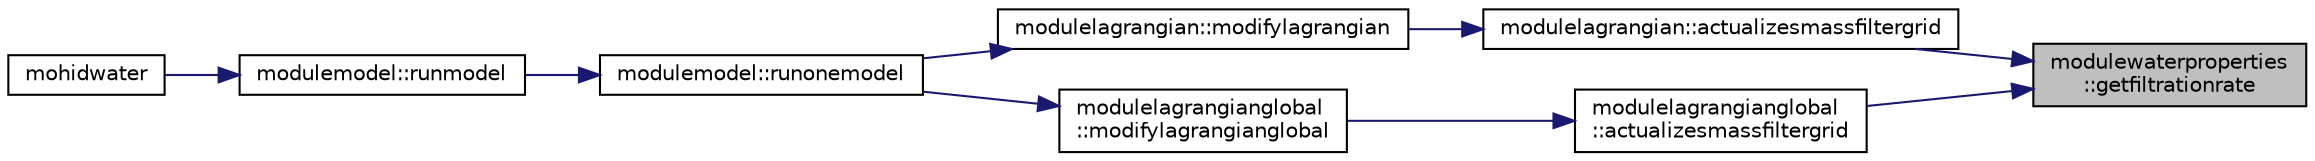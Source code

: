 digraph "modulewaterproperties::getfiltrationrate"
{
 // LATEX_PDF_SIZE
  edge [fontname="Helvetica",fontsize="10",labelfontname="Helvetica",labelfontsize="10"];
  node [fontname="Helvetica",fontsize="10",shape=record];
  rankdir="RL";
  Node1 [label="modulewaterproperties\l::getfiltrationrate",height=0.2,width=0.4,color="black", fillcolor="grey75", style="filled", fontcolor="black",tooltip=" "];
  Node1 -> Node2 [dir="back",color="midnightblue",fontsize="10",style="solid"];
  Node2 [label="modulelagrangian::actualizesmassfiltergrid",height=0.2,width=0.4,color="black", fillcolor="white", style="filled",URL="$namespacemodulelagrangian.html#ab69c4015dc76dd2209a1eda6139be71f",tooltip=" "];
  Node2 -> Node3 [dir="back",color="midnightblue",fontsize="10",style="solid"];
  Node3 [label="modulelagrangian::modifylagrangian",height=0.2,width=0.4,color="black", fillcolor="white", style="filled",URL="$namespacemodulelagrangian.html#a1097f962a7a848d12f7f3036993f7b93",tooltip=" "];
  Node3 -> Node4 [dir="back",color="midnightblue",fontsize="10",style="solid"];
  Node4 [label="modulemodel::runonemodel",height=0.2,width=0.4,color="black", fillcolor="white", style="filled",URL="$namespacemodulemodel.html#ab22d85061a595a03c83c11766cba5587",tooltip=" "];
  Node4 -> Node5 [dir="back",color="midnightblue",fontsize="10",style="solid"];
  Node5 [label="modulemodel::runmodel",height=0.2,width=0.4,color="black", fillcolor="white", style="filled",URL="$namespacemodulemodel.html#a16a07d5b28a4877790acec46aed111b6",tooltip=" "];
  Node5 -> Node6 [dir="back",color="midnightblue",fontsize="10",style="solid"];
  Node6 [label="mohidwater",height=0.2,width=0.4,color="black", fillcolor="white", style="filled",URL="$_main_8_f90.html#a22cacab418d9e36dcaa8c3aef44b4185",tooltip=" "];
  Node1 -> Node7 [dir="back",color="midnightblue",fontsize="10",style="solid"];
  Node7 [label="modulelagrangianglobal\l::actualizesmassfiltergrid",height=0.2,width=0.4,color="black", fillcolor="white", style="filled",URL="$namespacemodulelagrangianglobal.html#a9f884711ce254712333517d3851888e9",tooltip=" "];
  Node7 -> Node8 [dir="back",color="midnightblue",fontsize="10",style="solid"];
  Node8 [label="modulelagrangianglobal\l::modifylagrangianglobal",height=0.2,width=0.4,color="black", fillcolor="white", style="filled",URL="$namespacemodulelagrangianglobal.html#a658b1fd9232553dc9130f4f03e93e4c1",tooltip=" "];
  Node8 -> Node4 [dir="back",color="midnightblue",fontsize="10",style="solid"];
}

